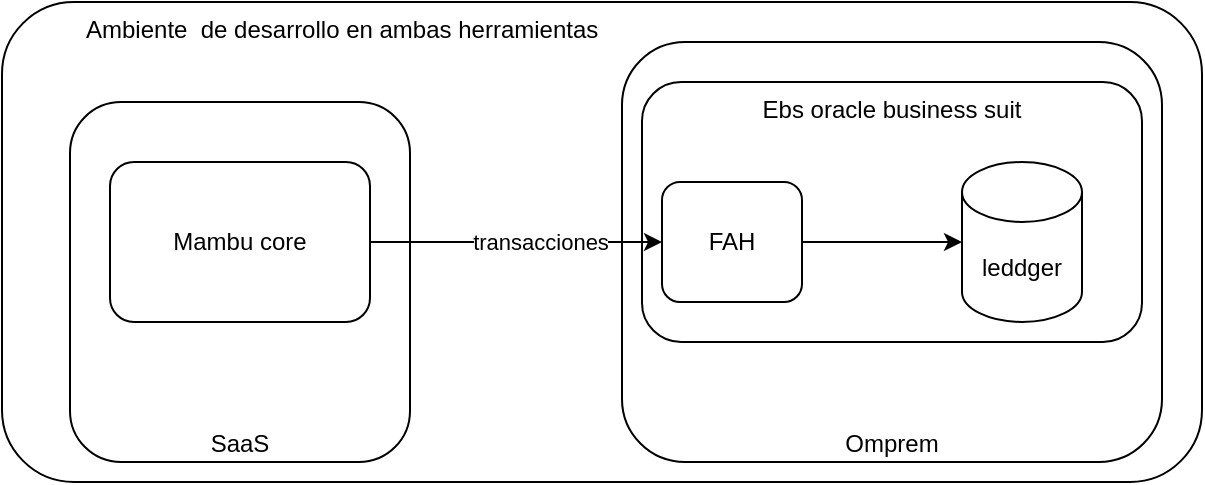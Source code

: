 <mxfile version="20.2.3" type="github"><diagram id="9joGUydrtn-kThI4bQew" name="Estructura de la prueba"><mxGraphModel dx="786" dy="370" grid="1" gridSize="10" guides="1" tooltips="1" connect="1" arrows="1" fold="1" page="1" pageScale="1" pageWidth="850" pageHeight="1100" math="0" shadow="0"><root><mxCell id="0"/><mxCell id="1" parent="0"/><mxCell id="Y77LHZ3hvPIG6Uhx92q0-9" value="&lt;blockquote style=&quot;margin: 0 0 0 40px; border: none; padding: 0px;&quot;&gt;Ambiente&amp;nbsp; de desarrollo en ambas herramientas&lt;/blockquote&gt;" style="rounded=1;whiteSpace=wrap;html=1;verticalAlign=top;align=left;" vertex="1" parent="1"><mxGeometry x="140" y="70" width="600" height="240" as="geometry"/></mxCell><mxCell id="Y77LHZ3hvPIG6Uhx92q0-11" value="Omprem" style="rounded=1;whiteSpace=wrap;html=1;verticalAlign=bottom;" vertex="1" parent="1"><mxGeometry x="450" y="90" width="270" height="210" as="geometry"/></mxCell><mxCell id="Y77LHZ3hvPIG6Uhx92q0-3" value="Ebs oracle business suit" style="rounded=1;whiteSpace=wrap;html=1;verticalAlign=top;" vertex="1" parent="1"><mxGeometry x="460" y="110" width="250" height="130" as="geometry"/></mxCell><mxCell id="Y77LHZ3hvPIG6Uhx92q0-10" value="SaaS" style="rounded=1;whiteSpace=wrap;html=1;verticalAlign=bottom;" vertex="1" parent="1"><mxGeometry x="174" y="120" width="170" height="180" as="geometry"/></mxCell><mxCell id="Y77LHZ3hvPIG6Uhx92q0-5" style="edgeStyle=orthogonalEdgeStyle;rounded=0;orthogonalLoop=1;jettySize=auto;html=1;" edge="1" parent="1" source="Y77LHZ3hvPIG6Uhx92q0-1" target="Y77LHZ3hvPIG6Uhx92q0-4"><mxGeometry relative="1" as="geometry"/></mxCell><mxCell id="Y77LHZ3hvPIG6Uhx92q0-6" value="transacciones" style="edgeLabel;html=1;align=center;verticalAlign=middle;resizable=0;points=[];" vertex="1" connectable="0" parent="Y77LHZ3hvPIG6Uhx92q0-5"><mxGeometry x="-0.377" y="-3" relative="1" as="geometry"><mxPoint x="39" y="-3" as="offset"/></mxGeometry></mxCell><mxCell id="Y77LHZ3hvPIG6Uhx92q0-1" value="Mambu core" style="rounded=1;whiteSpace=wrap;html=1;verticalAlign=middle;align=center;" vertex="1" parent="1"><mxGeometry x="194" y="150" width="130" height="80" as="geometry"/></mxCell><mxCell id="Y77LHZ3hvPIG6Uhx92q0-8" style="edgeStyle=orthogonalEdgeStyle;rounded=0;orthogonalLoop=1;jettySize=auto;html=1;" edge="1" parent="1" source="Y77LHZ3hvPIG6Uhx92q0-4" target="Y77LHZ3hvPIG6Uhx92q0-7"><mxGeometry relative="1" as="geometry"/></mxCell><mxCell id="Y77LHZ3hvPIG6Uhx92q0-4" value="FAH" style="rounded=1;whiteSpace=wrap;html=1;" vertex="1" parent="1"><mxGeometry x="470" y="160" width="70" height="60" as="geometry"/></mxCell><mxCell id="Y77LHZ3hvPIG6Uhx92q0-7" value="leddger" style="shape=cylinder3;whiteSpace=wrap;html=1;boundedLbl=1;backgroundOutline=1;size=15;" vertex="1" parent="1"><mxGeometry x="620" y="150" width="60" height="80" as="geometry"/></mxCell></root></mxGraphModel></diagram></mxfile>